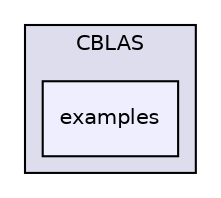 digraph "libs/lapack-3.6.0/CBLAS/examples" {
  compound=true
  node [ fontsize="10", fontname="Helvetica"];
  edge [ labelfontsize="10", labelfontname="Helvetica"];
  subgraph clusterdir_88e4ec7444d906034d2c2a43f6505658 {
    graph [ bgcolor="#ddddee", pencolor="black", label="CBLAS" fontname="Helvetica", fontsize="10", URL="dir_88e4ec7444d906034d2c2a43f6505658.html"]
  dir_2b05f46beb8b88ebe777f1ff61f23a3b [shape=box, label="examples", style="filled", fillcolor="#eeeeff", pencolor="black", URL="dir_2b05f46beb8b88ebe777f1ff61f23a3b.html"];
  }
}
